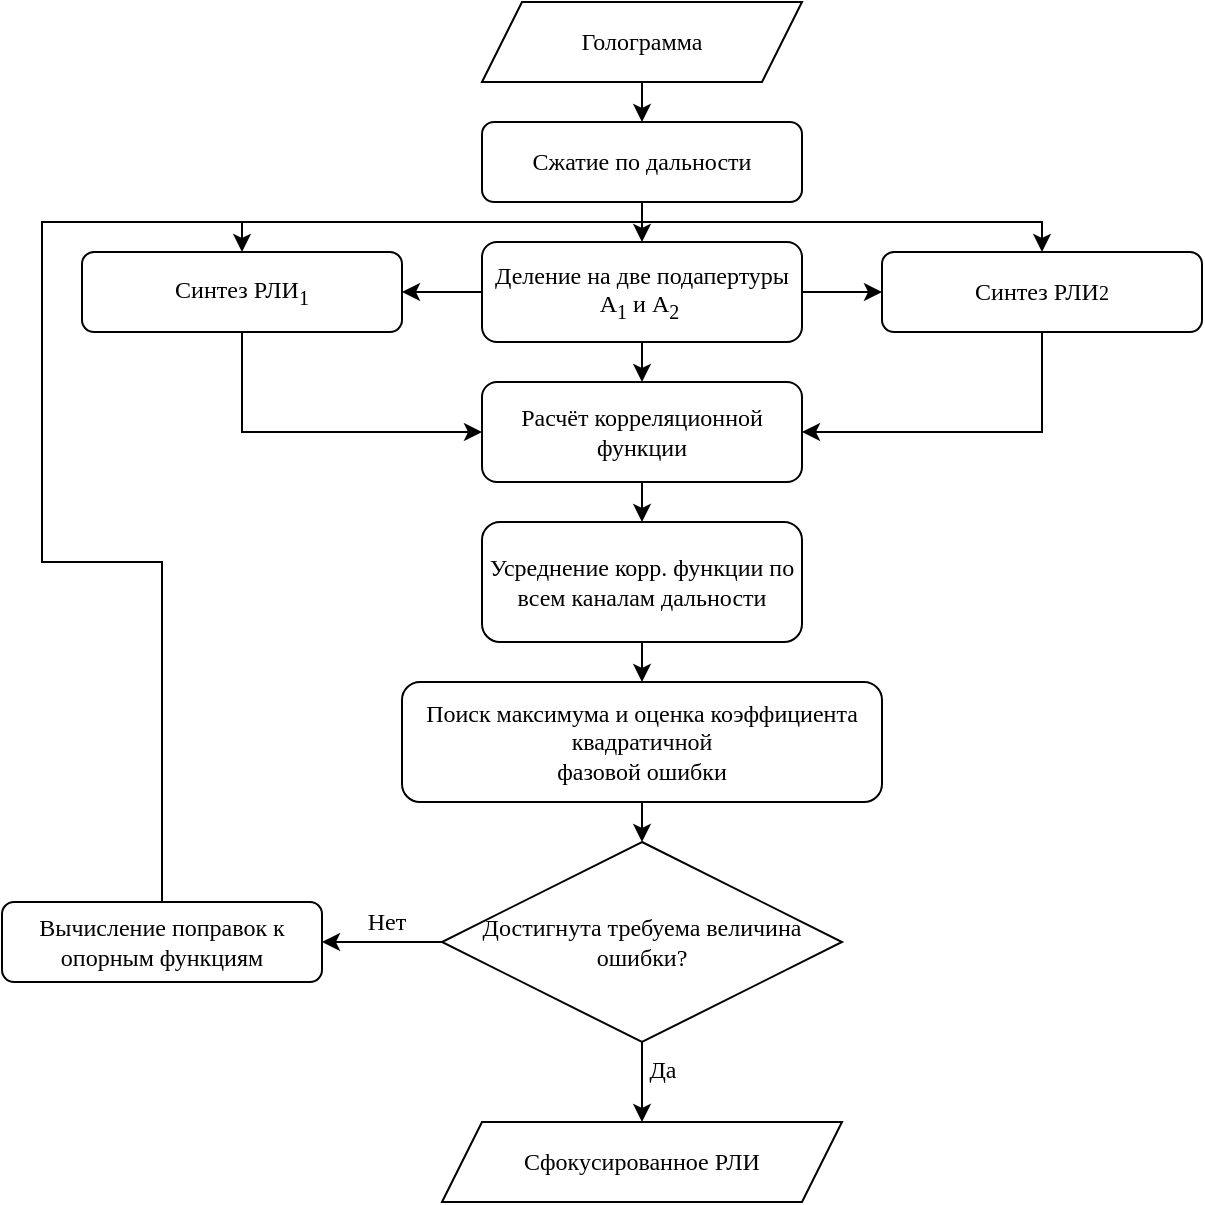 <mxfile version="26.0.9">
  <diagram id="C5RBs43oDa-KdzZeNtuy" name="Page-1">
    <mxGraphModel dx="1877" dy="621" grid="1" gridSize="10" guides="1" tooltips="1" connect="1" arrows="1" fold="1" page="1" pageScale="1" pageWidth="827" pageHeight="1169" math="0" shadow="0">
      <root>
        <mxCell id="WIyWlLk6GJQsqaUBKTNV-0" />
        <mxCell id="WIyWlLk6GJQsqaUBKTNV-1" parent="WIyWlLk6GJQsqaUBKTNV-0" />
        <mxCell id="8QMMxZMl8ROOKRNxFOiM-13" style="edgeStyle=orthogonalEdgeStyle;rounded=0;orthogonalLoop=1;jettySize=auto;html=1;exitX=0.5;exitY=1;exitDx=0;exitDy=0;entryX=0.5;entryY=0;entryDx=0;entryDy=0;fontFamily=JetBrains Mono;fontSize=12;" parent="WIyWlLk6GJQsqaUBKTNV-1" source="8QMMxZMl8ROOKRNxFOiM-0" target="8QMMxZMl8ROOKRNxFOiM-2" edge="1">
          <mxGeometry relative="1" as="geometry" />
        </mxCell>
        <mxCell id="8QMMxZMl8ROOKRNxFOiM-0" value="Голограмма" style="shape=parallelogram;perimeter=parallelogramPerimeter;whiteSpace=wrap;html=1;fixedSize=1;fontFamily=JetBrains Mono;fontSize=12;" parent="WIyWlLk6GJQsqaUBKTNV-1" vertex="1">
          <mxGeometry x="120" y="160" width="160" height="40" as="geometry" />
        </mxCell>
        <mxCell id="8QMMxZMl8ROOKRNxFOiM-16" style="edgeStyle=orthogonalEdgeStyle;rounded=0;orthogonalLoop=1;jettySize=auto;html=1;exitX=0.5;exitY=1;exitDx=0;exitDy=0;entryX=0.5;entryY=0;entryDx=0;entryDy=0;fontFamily=JetBrains Mono;fontSize=12;" parent="WIyWlLk6GJQsqaUBKTNV-1" source="8QMMxZMl8ROOKRNxFOiM-2" target="8QMMxZMl8ROOKRNxFOiM-4" edge="1">
          <mxGeometry relative="1" as="geometry" />
        </mxCell>
        <mxCell id="8QMMxZMl8ROOKRNxFOiM-2" value="Сжатие по дальности" style="rounded=1;whiteSpace=wrap;html=1;fontFamily=JetBrains Mono;fontSize=12;" parent="WIyWlLk6GJQsqaUBKTNV-1" vertex="1">
          <mxGeometry x="120" y="220" width="160" height="40" as="geometry" />
        </mxCell>
        <mxCell id="8QMMxZMl8ROOKRNxFOiM-25" style="edgeStyle=orthogonalEdgeStyle;rounded=0;orthogonalLoop=1;jettySize=auto;html=1;exitX=1;exitY=0.5;exitDx=0;exitDy=0;entryX=0;entryY=0.5;entryDx=0;entryDy=0;fontFamily=JetBrains Mono;fontSize=12;" parent="WIyWlLk6GJQsqaUBKTNV-1" source="8QMMxZMl8ROOKRNxFOiM-4" target="8QMMxZMl8ROOKRNxFOiM-5" edge="1">
          <mxGeometry relative="1" as="geometry" />
        </mxCell>
        <mxCell id="zvfhWfO0J79ISSD0uV5L-1" style="edgeStyle=orthogonalEdgeStyle;rounded=0;orthogonalLoop=1;jettySize=auto;html=1;exitX=0;exitY=0.5;exitDx=0;exitDy=0;" edge="1" parent="WIyWlLk6GJQsqaUBKTNV-1" source="8QMMxZMl8ROOKRNxFOiM-4" target="zvfhWfO0J79ISSD0uV5L-0">
          <mxGeometry relative="1" as="geometry" />
        </mxCell>
        <mxCell id="zvfhWfO0J79ISSD0uV5L-5" style="edgeStyle=orthogonalEdgeStyle;rounded=0;orthogonalLoop=1;jettySize=auto;html=1;exitX=0.5;exitY=1;exitDx=0;exitDy=0;entryX=0.5;entryY=0;entryDx=0;entryDy=0;" edge="1" parent="WIyWlLk6GJQsqaUBKTNV-1" source="8QMMxZMl8ROOKRNxFOiM-4" target="zvfhWfO0J79ISSD0uV5L-2">
          <mxGeometry relative="1" as="geometry" />
        </mxCell>
        <mxCell id="8QMMxZMl8ROOKRNxFOiM-4" value="Деление на две подапертуры A&lt;sub&gt;1&lt;/sub&gt;&amp;nbsp;и A&lt;sub&gt;2&lt;/sub&gt;&lt;sub&gt;&amp;nbsp;&lt;/sub&gt;" style="rounded=1;whiteSpace=wrap;html=1;fontFamily=JetBrains Mono;fontSize=12;" parent="WIyWlLk6GJQsqaUBKTNV-1" vertex="1">
          <mxGeometry x="120" y="280" width="160" height="50" as="geometry" />
        </mxCell>
        <mxCell id="zvfhWfO0J79ISSD0uV5L-4" style="edgeStyle=orthogonalEdgeStyle;rounded=0;orthogonalLoop=1;jettySize=auto;html=1;exitX=0.5;exitY=1;exitDx=0;exitDy=0;entryX=1;entryY=0.5;entryDx=0;entryDy=0;" edge="1" parent="WIyWlLk6GJQsqaUBKTNV-1" source="8QMMxZMl8ROOKRNxFOiM-5" target="zvfhWfO0J79ISSD0uV5L-2">
          <mxGeometry relative="1" as="geometry" />
        </mxCell>
        <mxCell id="8QMMxZMl8ROOKRNxFOiM-5" value="Синтез РЛИ&lt;span style=&quot;font-size: 10px;&quot;&gt;2&lt;/span&gt;" style="rounded=1;whiteSpace=wrap;html=1;fontFamily=JetBrains Mono;fontSize=12;" parent="WIyWlLk6GJQsqaUBKTNV-1" vertex="1">
          <mxGeometry x="320" y="285" width="160" height="40" as="geometry" />
        </mxCell>
        <mxCell id="8QMMxZMl8ROOKRNxFOiM-20" style="edgeStyle=orthogonalEdgeStyle;rounded=0;orthogonalLoop=1;jettySize=auto;html=1;exitX=0.5;exitY=1;exitDx=0;exitDy=0;entryX=0.5;entryY=0;entryDx=0;entryDy=0;fontFamily=JetBrains Mono;fontSize=12;" parent="WIyWlLk6GJQsqaUBKTNV-1" source="8QMMxZMl8ROOKRNxFOiM-8" target="8QMMxZMl8ROOKRNxFOiM-9" edge="1">
          <mxGeometry relative="1" as="geometry" />
        </mxCell>
        <mxCell id="8QMMxZMl8ROOKRNxFOiM-8" value="Усреднение корр. функции по всем каналам дальности" style="rounded=1;whiteSpace=wrap;html=1;fontFamily=JetBrains Mono;fontSize=12;" parent="WIyWlLk6GJQsqaUBKTNV-1" vertex="1">
          <mxGeometry x="120" y="420" width="160" height="60" as="geometry" />
        </mxCell>
        <mxCell id="8QMMxZMl8ROOKRNxFOiM-21" style="edgeStyle=orthogonalEdgeStyle;rounded=0;orthogonalLoop=1;jettySize=auto;html=1;exitX=0.5;exitY=1;exitDx=0;exitDy=0;entryX=0.5;entryY=0;entryDx=0;entryDy=0;fontFamily=JetBrains Mono;fontSize=12;" parent="WIyWlLk6GJQsqaUBKTNV-1" source="8QMMxZMl8ROOKRNxFOiM-9" target="8QMMxZMl8ROOKRNxFOiM-10" edge="1">
          <mxGeometry relative="1" as="geometry" />
        </mxCell>
        <mxCell id="8QMMxZMl8ROOKRNxFOiM-9" value="Поиск максимума и оценка коэффициента квадратичной&lt;div&gt;&lt;span style=&quot;background-color: transparent; color: light-dark(rgb(0, 0, 0), rgb(255, 255, 255));&quot;&gt;фазовой ошибки&lt;/span&gt;&lt;/div&gt;" style="rounded=1;whiteSpace=wrap;html=1;fontFamily=JetBrains Mono;fontSize=12;" parent="WIyWlLk6GJQsqaUBKTNV-1" vertex="1">
          <mxGeometry x="80" y="500" width="240" height="60" as="geometry" />
        </mxCell>
        <mxCell id="8QMMxZMl8ROOKRNxFOiM-23" style="edgeStyle=orthogonalEdgeStyle;rounded=0;orthogonalLoop=1;jettySize=auto;html=1;exitX=0.5;exitY=1;exitDx=0;exitDy=0;entryX=0.5;entryY=0;entryDx=0;entryDy=0;fontFamily=JetBrains Mono;fontSize=12;" parent="WIyWlLk6GJQsqaUBKTNV-1" source="8QMMxZMl8ROOKRNxFOiM-10" target="8QMMxZMl8ROOKRNxFOiM-12" edge="1">
          <mxGeometry relative="1" as="geometry" />
        </mxCell>
        <mxCell id="8QMMxZMl8ROOKRNxFOiM-24" value="Да" style="edgeLabel;html=1;align=center;verticalAlign=middle;resizable=0;points=[];fontFamily=JetBrains Mono;fontSize=12;" parent="8QMMxZMl8ROOKRNxFOiM-23" vertex="1" connectable="0">
          <mxGeometry x="-0.3" y="1" relative="1" as="geometry">
            <mxPoint x="9" as="offset" />
          </mxGeometry>
        </mxCell>
        <mxCell id="8QMMxZMl8ROOKRNxFOiM-29" style="edgeStyle=orthogonalEdgeStyle;rounded=0;orthogonalLoop=1;jettySize=auto;html=1;exitX=0;exitY=0.5;exitDx=0;exitDy=0;entryX=1;entryY=0.5;entryDx=0;entryDy=0;fontFamily=JetBrains Mono;fontSize=12;" parent="WIyWlLk6GJQsqaUBKTNV-1" source="8QMMxZMl8ROOKRNxFOiM-10" target="8QMMxZMl8ROOKRNxFOiM-11" edge="1">
          <mxGeometry relative="1" as="geometry" />
        </mxCell>
        <mxCell id="8QMMxZMl8ROOKRNxFOiM-31" value="Нет" style="edgeLabel;html=1;align=center;verticalAlign=middle;resizable=0;points=[];fontFamily=JetBrains Mono;fontSize=12;" parent="8QMMxZMl8ROOKRNxFOiM-29" vertex="1" connectable="0">
          <mxGeometry x="-0.075" y="1" relative="1" as="geometry">
            <mxPoint y="-11" as="offset" />
          </mxGeometry>
        </mxCell>
        <mxCell id="8QMMxZMl8ROOKRNxFOiM-10" value="Достигнута требуема величина ошибки?" style="rhombus;whiteSpace=wrap;html=1;fontFamily=JetBrains Mono;fontSize=12;" parent="WIyWlLk6GJQsqaUBKTNV-1" vertex="1">
          <mxGeometry x="100" y="580" width="200" height="100" as="geometry" />
        </mxCell>
        <mxCell id="zvfhWfO0J79ISSD0uV5L-7" style="edgeStyle=orthogonalEdgeStyle;rounded=0;orthogonalLoop=1;jettySize=auto;html=1;exitX=0.5;exitY=0;exitDx=0;exitDy=0;entryX=0.5;entryY=0;entryDx=0;entryDy=0;" edge="1" parent="WIyWlLk6GJQsqaUBKTNV-1" source="8QMMxZMl8ROOKRNxFOiM-11" target="zvfhWfO0J79ISSD0uV5L-0">
          <mxGeometry relative="1" as="geometry">
            <Array as="points">
              <mxPoint x="-40" y="440" />
              <mxPoint x="-100" y="440" />
              <mxPoint x="-100" y="270" />
              <mxPoint y="270" />
            </Array>
          </mxGeometry>
        </mxCell>
        <mxCell id="8QMMxZMl8ROOKRNxFOiM-11" value="Вычисление поправок к опорным функциям" style="rounded=1;whiteSpace=wrap;html=1;fontFamily=JetBrains Mono;fontSize=12;" parent="WIyWlLk6GJQsqaUBKTNV-1" vertex="1">
          <mxGeometry x="-120" y="610" width="160" height="40" as="geometry" />
        </mxCell>
        <mxCell id="8QMMxZMl8ROOKRNxFOiM-12" value="Сфокусированное РЛИ" style="shape=parallelogram;perimeter=parallelogramPerimeter;whiteSpace=wrap;html=1;fixedSize=1;fontFamily=JetBrains Mono;fontSize=12;" parent="WIyWlLk6GJQsqaUBKTNV-1" vertex="1">
          <mxGeometry x="100" y="720" width="200" height="40" as="geometry" />
        </mxCell>
        <mxCell id="zvfhWfO0J79ISSD0uV5L-3" style="edgeStyle=orthogonalEdgeStyle;rounded=0;orthogonalLoop=1;jettySize=auto;html=1;exitX=0.5;exitY=1;exitDx=0;exitDy=0;entryX=0;entryY=0.5;entryDx=0;entryDy=0;" edge="1" parent="WIyWlLk6GJQsqaUBKTNV-1" source="zvfhWfO0J79ISSD0uV5L-0" target="zvfhWfO0J79ISSD0uV5L-2">
          <mxGeometry relative="1" as="geometry" />
        </mxCell>
        <mxCell id="zvfhWfO0J79ISSD0uV5L-0" value="Синтез РЛИ&lt;sub&gt;1&lt;/sub&gt;" style="rounded=1;whiteSpace=wrap;html=1;fontFamily=JetBrains Mono;fontSize=12;" vertex="1" parent="WIyWlLk6GJQsqaUBKTNV-1">
          <mxGeometry x="-80" y="285" width="160" height="40" as="geometry" />
        </mxCell>
        <mxCell id="zvfhWfO0J79ISSD0uV5L-6" style="edgeStyle=orthogonalEdgeStyle;rounded=0;orthogonalLoop=1;jettySize=auto;html=1;exitX=0.5;exitY=1;exitDx=0;exitDy=0;entryX=0.5;entryY=0;entryDx=0;entryDy=0;" edge="1" parent="WIyWlLk6GJQsqaUBKTNV-1" source="zvfhWfO0J79ISSD0uV5L-2" target="8QMMxZMl8ROOKRNxFOiM-8">
          <mxGeometry relative="1" as="geometry" />
        </mxCell>
        <mxCell id="zvfhWfO0J79ISSD0uV5L-2" value="Расчёт корреляционной функции" style="rounded=1;whiteSpace=wrap;html=1;fontFamily=JetBrains Mono;fontSize=12;" vertex="1" parent="WIyWlLk6GJQsqaUBKTNV-1">
          <mxGeometry x="120" y="350" width="160" height="50" as="geometry" />
        </mxCell>
        <mxCell id="zvfhWfO0J79ISSD0uV5L-9" value="" style="endArrow=classic;html=1;rounded=0;entryX=0.5;entryY=0;entryDx=0;entryDy=0;" edge="1" parent="WIyWlLk6GJQsqaUBKTNV-1" target="8QMMxZMl8ROOKRNxFOiM-5">
          <mxGeometry width="50" height="50" relative="1" as="geometry">
            <mxPoint y="270" as="sourcePoint" />
            <mxPoint x="400" y="280" as="targetPoint" />
            <Array as="points">
              <mxPoint x="400" y="270" />
            </Array>
          </mxGeometry>
        </mxCell>
      </root>
    </mxGraphModel>
  </diagram>
</mxfile>
